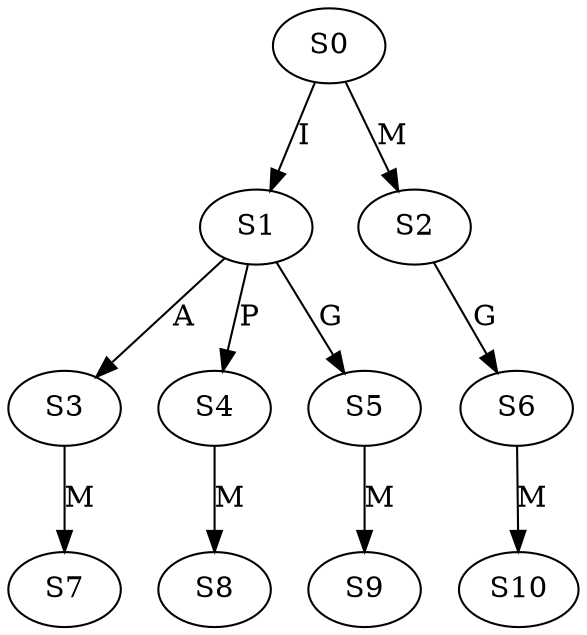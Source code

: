 strict digraph  {
	S0 -> S1 [ label = I ];
	S0 -> S2 [ label = M ];
	S1 -> S3 [ label = A ];
	S1 -> S4 [ label = P ];
	S1 -> S5 [ label = G ];
	S2 -> S6 [ label = G ];
	S3 -> S7 [ label = M ];
	S4 -> S8 [ label = M ];
	S5 -> S9 [ label = M ];
	S6 -> S10 [ label = M ];
}
